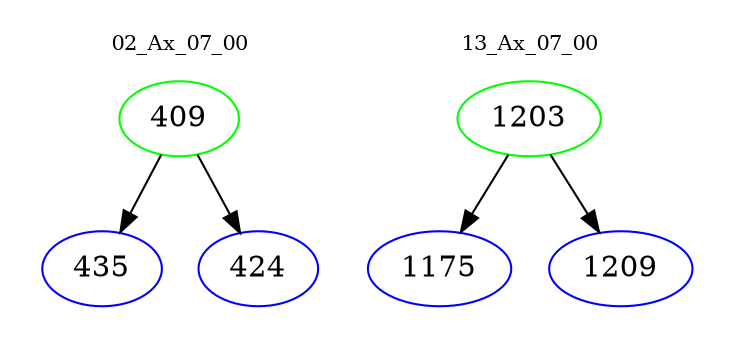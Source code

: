 digraph{
subgraph cluster_0 {
color = white
label = "02_Ax_07_00";
fontsize=10;
T0_409 [label="409", color="green"]
T0_409 -> T0_435 [color="black"]
T0_435 [label="435", color="blue"]
T0_409 -> T0_424 [color="black"]
T0_424 [label="424", color="blue"]
}
subgraph cluster_1 {
color = white
label = "13_Ax_07_00";
fontsize=10;
T1_1203 [label="1203", color="green"]
T1_1203 -> T1_1175 [color="black"]
T1_1175 [label="1175", color="blue"]
T1_1203 -> T1_1209 [color="black"]
T1_1209 [label="1209", color="blue"]
}
}
